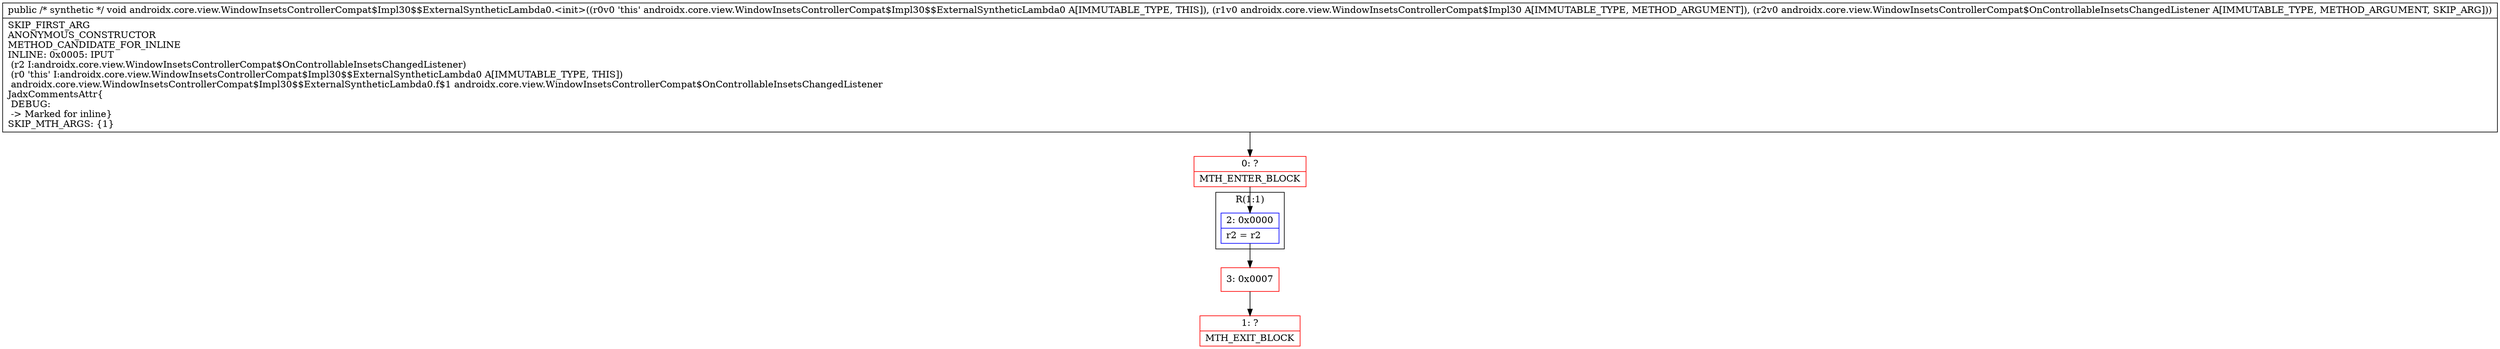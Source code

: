 digraph "CFG forandroidx.core.view.WindowInsetsControllerCompat$Impl30$$ExternalSyntheticLambda0.\<init\>(Landroidx\/core\/view\/WindowInsetsControllerCompat$Impl30;Landroidx\/core\/view\/WindowInsetsControllerCompat$OnControllableInsetsChangedListener;)V" {
subgraph cluster_Region_1880926752 {
label = "R(1:1)";
node [shape=record,color=blue];
Node_2 [shape=record,label="{2\:\ 0x0000|r2 = r2\l}"];
}
Node_0 [shape=record,color=red,label="{0\:\ ?|MTH_ENTER_BLOCK\l}"];
Node_3 [shape=record,color=red,label="{3\:\ 0x0007}"];
Node_1 [shape=record,color=red,label="{1\:\ ?|MTH_EXIT_BLOCK\l}"];
MethodNode[shape=record,label="{public \/* synthetic *\/ void androidx.core.view.WindowInsetsControllerCompat$Impl30$$ExternalSyntheticLambda0.\<init\>((r0v0 'this' androidx.core.view.WindowInsetsControllerCompat$Impl30$$ExternalSyntheticLambda0 A[IMMUTABLE_TYPE, THIS]), (r1v0 androidx.core.view.WindowInsetsControllerCompat$Impl30 A[IMMUTABLE_TYPE, METHOD_ARGUMENT]), (r2v0 androidx.core.view.WindowInsetsControllerCompat$OnControllableInsetsChangedListener A[IMMUTABLE_TYPE, METHOD_ARGUMENT, SKIP_ARG]))  | SKIP_FIRST_ARG\lANONYMOUS_CONSTRUCTOR\lMETHOD_CANDIDATE_FOR_INLINE\lINLINE: 0x0005: IPUT  \l  (r2 I:androidx.core.view.WindowInsetsControllerCompat$OnControllableInsetsChangedListener)\l  (r0 'this' I:androidx.core.view.WindowInsetsControllerCompat$Impl30$$ExternalSyntheticLambda0 A[IMMUTABLE_TYPE, THIS])\l androidx.core.view.WindowInsetsControllerCompat$Impl30$$ExternalSyntheticLambda0.f$1 androidx.core.view.WindowInsetsControllerCompat$OnControllableInsetsChangedListener\lJadxCommentsAttr\{\l DEBUG: \l \-\> Marked for inline\}\lSKIP_MTH_ARGS: \{1\}\l}"];
MethodNode -> Node_0;Node_2 -> Node_3;
Node_0 -> Node_2;
Node_3 -> Node_1;
}

